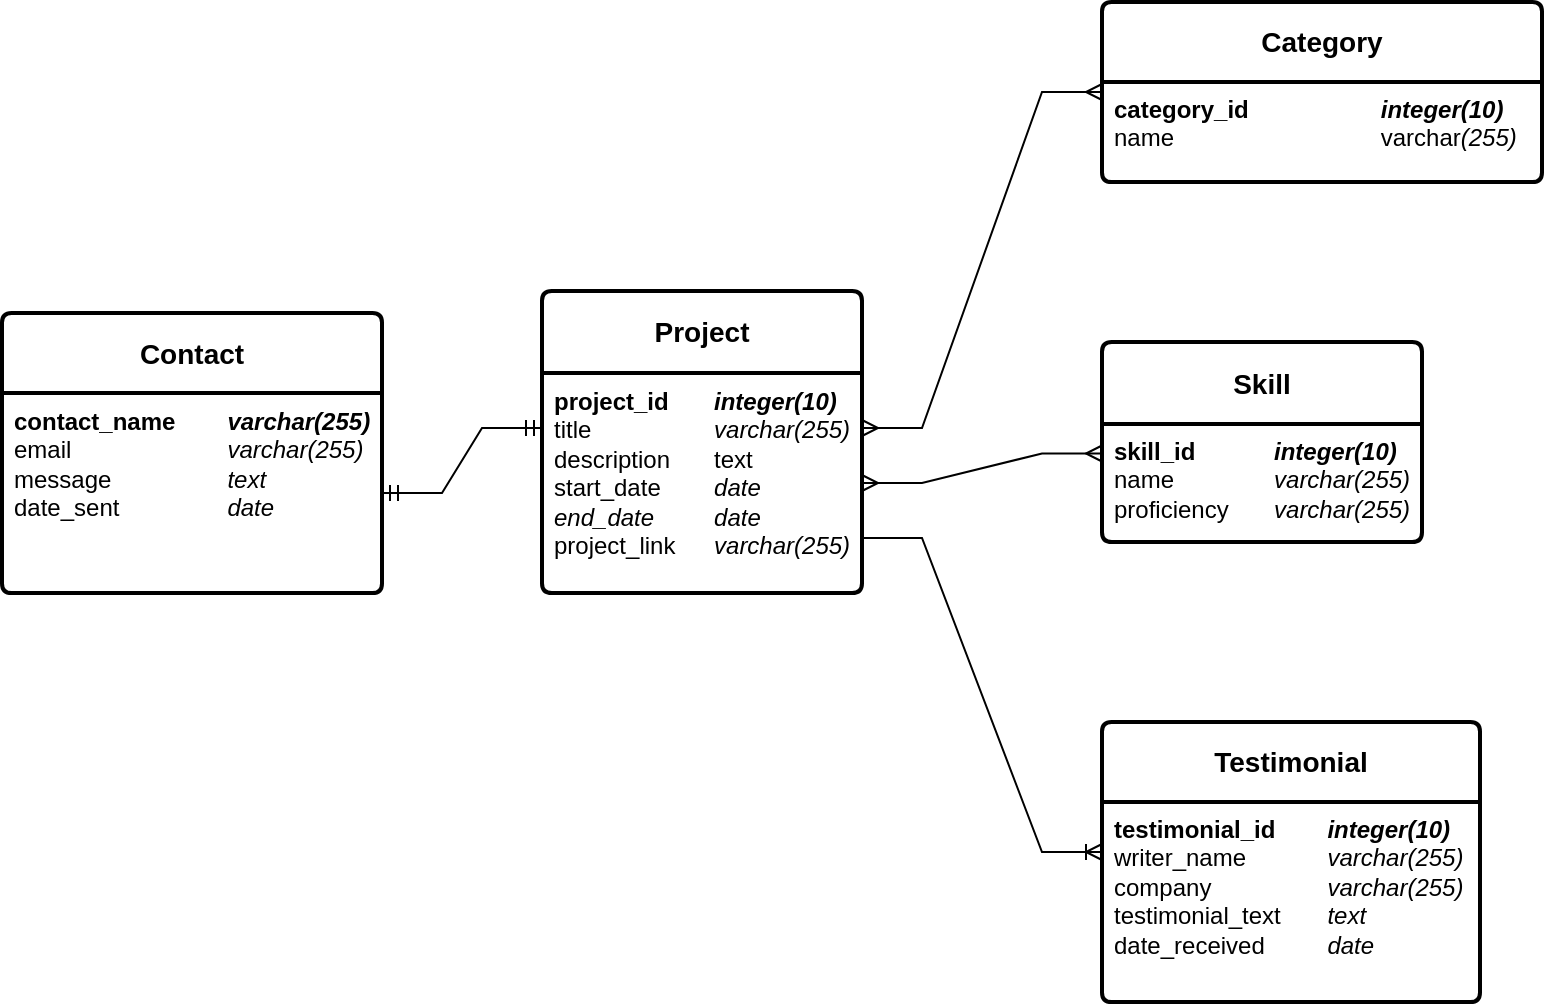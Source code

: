 <mxfile version="24.7.17">
  <diagram name="Page-1" id="z-N5qQ04kUsduJC2R8lW">
    <mxGraphModel dx="3686" dy="1491" grid="1" gridSize="10" guides="1" tooltips="1" connect="1" arrows="1" fold="1" page="1" pageScale="1" pageWidth="827" pageHeight="1169" math="0" shadow="0">
      <root>
        <mxCell id="0" />
        <mxCell id="1" parent="0" />
        <mxCell id="bI6_HFmCK03Pa5-VsFxt-7" value="&lt;b style=&quot;&quot;&gt;Project&lt;/b&gt;" style="swimlane;childLayout=stackLayout;horizontal=1;startSize=41;horizontalStack=0;rounded=1;fontSize=14;fontStyle=0;strokeWidth=2;resizeParent=0;resizeLast=1;shadow=0;dashed=0;align=center;arcSize=4;whiteSpace=wrap;html=1;" vertex="1" parent="1">
          <mxGeometry x="300" y="443.5" width="160" height="151" as="geometry" />
        </mxCell>
        <mxCell id="bI6_HFmCK03Pa5-VsFxt-8" value="&lt;b&gt;project_id&lt;span style=&quot;white-space: pre;&quot;&gt;&#x9;&lt;/span&gt;&lt;i&gt;integer(10)&lt;/i&gt;&lt;/b&gt;&lt;div&gt;title&lt;span style=&quot;white-space: pre;&quot;&gt;&#x9;&lt;/span&gt;&lt;span style=&quot;white-space: pre;&quot;&gt;&#x9;&lt;/span&gt;&lt;span style=&quot;white-space: pre;&quot;&gt;&#x9;&lt;/span&gt;&lt;i&gt;varchar(255)&lt;/i&gt;&lt;/div&gt;&lt;div&gt;description&lt;span style=&quot;white-space: pre;&quot;&gt;&#x9;&lt;/span&gt;text&lt;/div&gt;&lt;div&gt;start_date&lt;span style=&quot;white-space: pre;&quot;&gt;&#x9;&lt;/span&gt;&lt;i&gt;date&lt;/i&gt;&lt;/div&gt;&lt;div&gt;&lt;i&gt;end_date&lt;/i&gt;&lt;span style=&quot;font-style: italic; white-space: pre;&quot;&gt;&#x9;&lt;/span&gt;&lt;span style=&quot;font-style: italic; white-space: pre;&quot;&gt;&#x9;&lt;/span&gt;&lt;i&gt;date&lt;/i&gt;&lt;/div&gt;&lt;div&gt;project_link&lt;span style=&quot;white-space: pre;&quot;&gt;&#x9;&lt;/span&gt;&lt;i&gt;varchar(255)&lt;/i&gt;&lt;/div&gt;" style="align=left;strokeColor=none;fillColor=none;spacingLeft=4;fontSize=12;verticalAlign=top;resizable=0;rotatable=0;part=1;html=1;" vertex="1" parent="bI6_HFmCK03Pa5-VsFxt-7">
          <mxGeometry y="41" width="160" height="110" as="geometry" />
        </mxCell>
        <mxCell id="bI6_HFmCK03Pa5-VsFxt-9" value="&lt;b&gt;Skill&lt;/b&gt;" style="swimlane;childLayout=stackLayout;horizontal=1;startSize=41;horizontalStack=0;rounded=1;fontSize=14;fontStyle=0;strokeWidth=2;resizeParent=0;resizeLast=1;shadow=0;dashed=0;align=center;arcSize=4;whiteSpace=wrap;html=1;" vertex="1" parent="1">
          <mxGeometry x="580" y="469" width="160" height="100" as="geometry" />
        </mxCell>
        <mxCell id="bI6_HFmCK03Pa5-VsFxt-10" value="&lt;b&gt;skill_id&lt;span style=&quot;white-space: pre;&quot;&gt;&#x9;&lt;/span&gt;&lt;span style=&quot;white-space: pre;&quot;&gt;&#x9;&lt;/span&gt;&lt;i&gt;integer(10)&lt;/i&gt;&lt;/b&gt;&lt;div&gt;name&lt;span style=&quot;white-space: pre;&quot;&gt;&#x9;&lt;/span&gt;&lt;span style=&quot;white-space: pre;&quot;&gt;&#x9;&lt;/span&gt;&lt;i&gt;varchar(255)&lt;/i&gt;&lt;/div&gt;&lt;div&gt;proficiency&lt;span style=&quot;white-space: pre;&quot;&gt;&#x9;&lt;/span&gt;&lt;i&gt;varchar(255)&lt;/i&gt;&lt;/div&gt;" style="align=left;strokeColor=none;fillColor=none;spacingLeft=4;fontSize=12;verticalAlign=top;resizable=0;rotatable=0;part=1;html=1;" vertex="1" parent="bI6_HFmCK03Pa5-VsFxt-9">
          <mxGeometry y="41" width="160" height="59" as="geometry" />
        </mxCell>
        <mxCell id="bI6_HFmCK03Pa5-VsFxt-17" value="&lt;b&gt;Testimonial&lt;/b&gt;" style="swimlane;childLayout=stackLayout;horizontal=1;startSize=40;horizontalStack=0;rounded=1;fontSize=14;fontStyle=0;strokeWidth=2;resizeParent=0;resizeLast=1;shadow=0;dashed=0;align=center;arcSize=4;whiteSpace=wrap;html=1;" vertex="1" parent="1">
          <mxGeometry x="580" y="659" width="189" height="140" as="geometry" />
        </mxCell>
        <mxCell id="bI6_HFmCK03Pa5-VsFxt-18" value="&lt;b&gt;testimonial_id&lt;span style=&quot;white-space: pre;&quot;&gt;&#x9;&lt;/span&gt;&lt;i&gt;integer(10)&lt;/i&gt;&lt;/b&gt;&lt;div&gt;writer_name&lt;span style=&quot;white-space: pre;&quot;&gt;&#x9;&lt;/span&gt;&lt;span style=&quot;white-space: pre;&quot;&gt;&#x9;&lt;/span&gt;&lt;i&gt;varchar(255)&lt;/i&gt;&lt;/div&gt;&lt;div&gt;company&lt;span style=&quot;white-space: pre;&quot;&gt;&#x9;&lt;/span&gt;&lt;span style=&quot;white-space: pre;&quot;&gt;&#x9;&lt;/span&gt;&lt;span style=&quot;white-space: pre;&quot;&gt;&#x9;&lt;/span&gt;&lt;i&gt;varchar(255)&lt;/i&gt;&lt;/div&gt;&lt;div&gt;testimonial_text&lt;span style=&quot;white-space: pre;&quot;&gt;&#x9;&lt;/span&gt;&lt;i&gt;text&lt;/i&gt;&lt;/div&gt;&lt;div&gt;date_received&lt;span style=&quot;white-space: pre;&quot;&gt;&#x9;&lt;/span&gt;&lt;span style=&quot;white-space: pre;&quot;&gt;&#x9;&lt;/span&gt;&lt;i&gt;date&lt;/i&gt;&lt;/div&gt;" style="align=left;strokeColor=none;fillColor=none;spacingLeft=4;fontSize=12;verticalAlign=top;resizable=0;rotatable=0;part=1;html=1;" vertex="1" parent="bI6_HFmCK03Pa5-VsFxt-17">
          <mxGeometry y="40" width="189" height="100" as="geometry" />
        </mxCell>
        <mxCell id="bI6_HFmCK03Pa5-VsFxt-19" value="&lt;b&gt;Contact&lt;/b&gt;" style="swimlane;childLayout=stackLayout;horizontal=1;startSize=40;horizontalStack=0;rounded=1;fontSize=14;fontStyle=0;strokeWidth=2;resizeParent=0;resizeLast=1;shadow=0;dashed=0;align=center;arcSize=4;whiteSpace=wrap;html=1;" vertex="1" parent="1">
          <mxGeometry x="30" y="454.5" width="190" height="140" as="geometry" />
        </mxCell>
        <mxCell id="bI6_HFmCK03Pa5-VsFxt-20" value="&lt;div&gt;&lt;b&gt;contact_name&lt;span style=&quot;white-space: pre;&quot;&gt;&#x9;&lt;/span&gt;&lt;i&gt;varchar(255)&lt;/i&gt;&lt;/b&gt;&lt;/div&gt;&lt;div&gt;email&lt;span style=&quot;white-space: pre;&quot;&gt;&#x9;&lt;/span&gt;&lt;span style=&quot;white-space: pre;&quot;&gt;&#x9;&lt;/span&gt;&lt;span style=&quot;white-space: pre;&quot;&gt;&#x9;&lt;/span&gt;&lt;i&gt;varchar(255)&lt;/i&gt;&lt;/div&gt;&lt;div&gt;message&lt;span style=&quot;white-space: pre;&quot;&gt;&#x9;&lt;/span&gt;&lt;span style=&quot;white-space: pre;&quot;&gt;&#x9;&lt;/span&gt;&lt;span style=&quot;white-space: pre;&quot;&gt;&#x9;&lt;/span&gt;&lt;i&gt;text&lt;/i&gt;&lt;/div&gt;&lt;div&gt;date_sent&lt;span style=&quot;white-space: pre;&quot;&gt;&#x9;&lt;/span&gt;&lt;span style=&quot;white-space: pre;&quot;&gt;&#x9;&lt;/span&gt;&lt;i&gt;date&lt;/i&gt;&lt;/div&gt;" style="align=left;strokeColor=none;fillColor=none;spacingLeft=4;fontSize=12;verticalAlign=top;resizable=0;rotatable=0;part=1;html=1;" vertex="1" parent="bI6_HFmCK03Pa5-VsFxt-19">
          <mxGeometry y="40" width="190" height="100" as="geometry" />
        </mxCell>
        <mxCell id="bI6_HFmCK03Pa5-VsFxt-26" value="&lt;b&gt;Category&lt;/b&gt;" style="swimlane;childLayout=stackLayout;horizontal=1;startSize=40;horizontalStack=0;rounded=1;fontSize=14;fontStyle=0;strokeWidth=2;resizeParent=0;resizeLast=1;shadow=0;dashed=0;align=center;arcSize=4;whiteSpace=wrap;html=1;" vertex="1" parent="1">
          <mxGeometry x="580" y="299" width="220" height="90" as="geometry" />
        </mxCell>
        <mxCell id="bI6_HFmCK03Pa5-VsFxt-27" value="&lt;div&gt;&lt;b&gt;category_id&lt;span style=&quot;white-space: pre;&quot;&gt;&#x9;&lt;/span&gt;&lt;span style=&quot;white-space: pre;&quot;&gt;&#x9;&lt;/span&gt;&lt;span style=&quot;white-space: pre;&quot;&gt;&#x9;&lt;/span&gt;&lt;/b&gt;&lt;b style=&quot;background-color: initial;&quot;&gt;&lt;i&gt;integer(10)&lt;/i&gt;&lt;/b&gt;&lt;/div&gt;&lt;div&gt;&lt;span style=&quot;background-color: initial;&quot;&gt;name&lt;span style=&quot;white-space: pre;&quot;&gt;&#x9;&lt;/span&gt;&lt;span style=&quot;white-space: pre;&quot;&gt;&#x9;&lt;/span&gt;&lt;span style=&quot;white-space: pre;&quot;&gt;&#x9;&lt;span style=&quot;white-space: pre;&quot;&gt;&#x9;&lt;/span&gt;v&lt;/span&gt;archar&lt;/span&gt;&lt;span style=&quot;background-color: initial;&quot;&gt;&lt;i style=&quot;&quot;&gt;(255)&lt;/i&gt;&lt;/span&gt;&lt;/div&gt;" style="align=left;strokeColor=none;fillColor=none;spacingLeft=4;fontSize=12;verticalAlign=top;resizable=0;rotatable=0;part=1;html=1;" vertex="1" parent="bI6_HFmCK03Pa5-VsFxt-26">
          <mxGeometry y="40" width="220" height="50" as="geometry" />
        </mxCell>
        <mxCell id="bI6_HFmCK03Pa5-VsFxt-28" value="" style="edgeStyle=entityRelationEdgeStyle;fontSize=12;html=1;endArrow=ERmany;startArrow=ERmany;rounded=0;entryX=0;entryY=0.5;entryDx=0;entryDy=0;exitX=1;exitY=0.25;exitDx=0;exitDy=0;" edge="1" parent="1" source="bI6_HFmCK03Pa5-VsFxt-8" target="bI6_HFmCK03Pa5-VsFxt-26">
          <mxGeometry width="100" height="100" relative="1" as="geometry">
            <mxPoint x="500" y="354" as="sourcePoint" />
            <mxPoint x="530" y="389" as="targetPoint" />
          </mxGeometry>
        </mxCell>
        <mxCell id="bI6_HFmCK03Pa5-VsFxt-31" value="" style="edgeStyle=entityRelationEdgeStyle;fontSize=12;html=1;endArrow=ERmany;startArrow=ERmany;rounded=0;exitX=1;exitY=0.5;exitDx=0;exitDy=0;entryX=0;entryY=0.25;entryDx=0;entryDy=0;" edge="1" parent="1" source="bI6_HFmCK03Pa5-VsFxt-8" target="bI6_HFmCK03Pa5-VsFxt-10">
          <mxGeometry width="100" height="100" relative="1" as="geometry">
            <mxPoint x="340" y="575" as="sourcePoint" />
            <mxPoint x="570" y="524" as="targetPoint" />
          </mxGeometry>
        </mxCell>
        <mxCell id="bI6_HFmCK03Pa5-VsFxt-33" value="" style="edgeStyle=entityRelationEdgeStyle;fontSize=12;html=1;endArrow=ERoneToMany;rounded=0;exitX=1;exitY=0.75;exitDx=0;exitDy=0;entryX=0;entryY=0.25;entryDx=0;entryDy=0;" edge="1" parent="1" source="bI6_HFmCK03Pa5-VsFxt-8" target="bI6_HFmCK03Pa5-VsFxt-18">
          <mxGeometry width="100" height="100" relative="1" as="geometry">
            <mxPoint x="380" y="719" as="sourcePoint" />
            <mxPoint x="480" y="619" as="targetPoint" />
            <Array as="points">
              <mxPoint x="160" y="549" />
            </Array>
          </mxGeometry>
        </mxCell>
        <mxCell id="bI6_HFmCK03Pa5-VsFxt-35" value="" style="edgeStyle=entityRelationEdgeStyle;fontSize=12;html=1;endArrow=ERmandOne;startArrow=ERmandOne;rounded=0;exitX=1;exitY=0.5;exitDx=0;exitDy=0;entryX=0;entryY=0.25;entryDx=0;entryDy=0;" edge="1" parent="1" source="bI6_HFmCK03Pa5-VsFxt-20" target="bI6_HFmCK03Pa5-VsFxt-8">
          <mxGeometry width="100" height="100" relative="1" as="geometry">
            <mxPoint x="240" y="599" as="sourcePoint" />
            <mxPoint x="340" y="499" as="targetPoint" />
          </mxGeometry>
        </mxCell>
      </root>
    </mxGraphModel>
  </diagram>
</mxfile>

